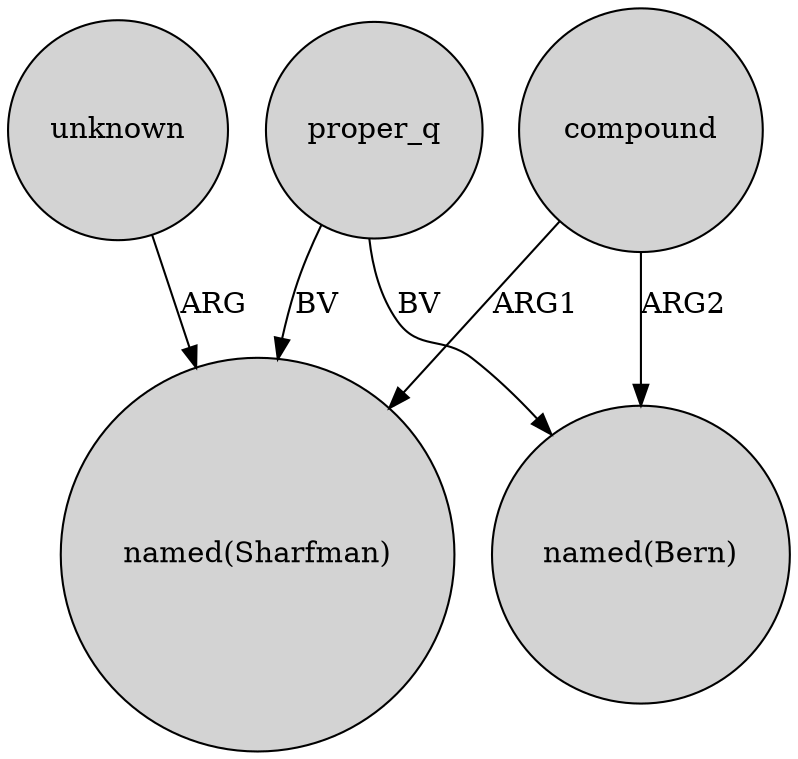 digraph {
	node [shape=circle style=filled]
	unknown -> "named(Sharfman)" [label=ARG]
	compound -> "named(Sharfman)" [label=ARG1]
	proper_q -> "named(Bern)" [label=BV]
	compound -> "named(Bern)" [label=ARG2]
	proper_q -> "named(Sharfman)" [label=BV]
}
